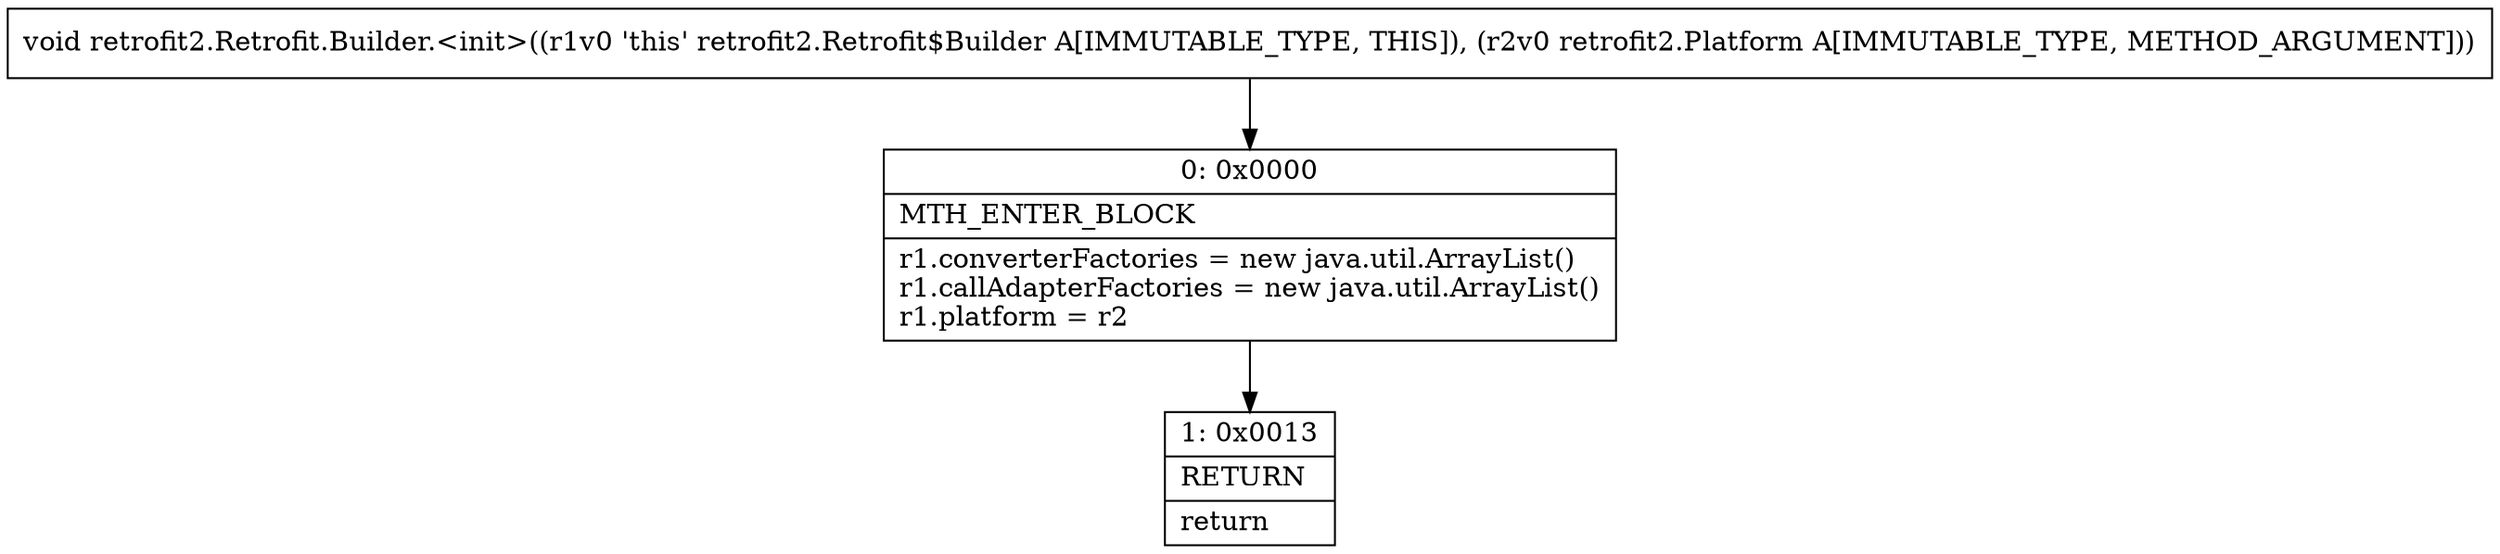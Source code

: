 digraph "CFG forretrofit2.Retrofit.Builder.\<init\>(Lretrofit2\/Platform;)V" {
Node_0 [shape=record,label="{0\:\ 0x0000|MTH_ENTER_BLOCK\l|r1.converterFactories = new java.util.ArrayList()\lr1.callAdapterFactories = new java.util.ArrayList()\lr1.platform = r2\l}"];
Node_1 [shape=record,label="{1\:\ 0x0013|RETURN\l|return\l}"];
MethodNode[shape=record,label="{void retrofit2.Retrofit.Builder.\<init\>((r1v0 'this' retrofit2.Retrofit$Builder A[IMMUTABLE_TYPE, THIS]), (r2v0 retrofit2.Platform A[IMMUTABLE_TYPE, METHOD_ARGUMENT])) }"];
MethodNode -> Node_0;
Node_0 -> Node_1;
}

